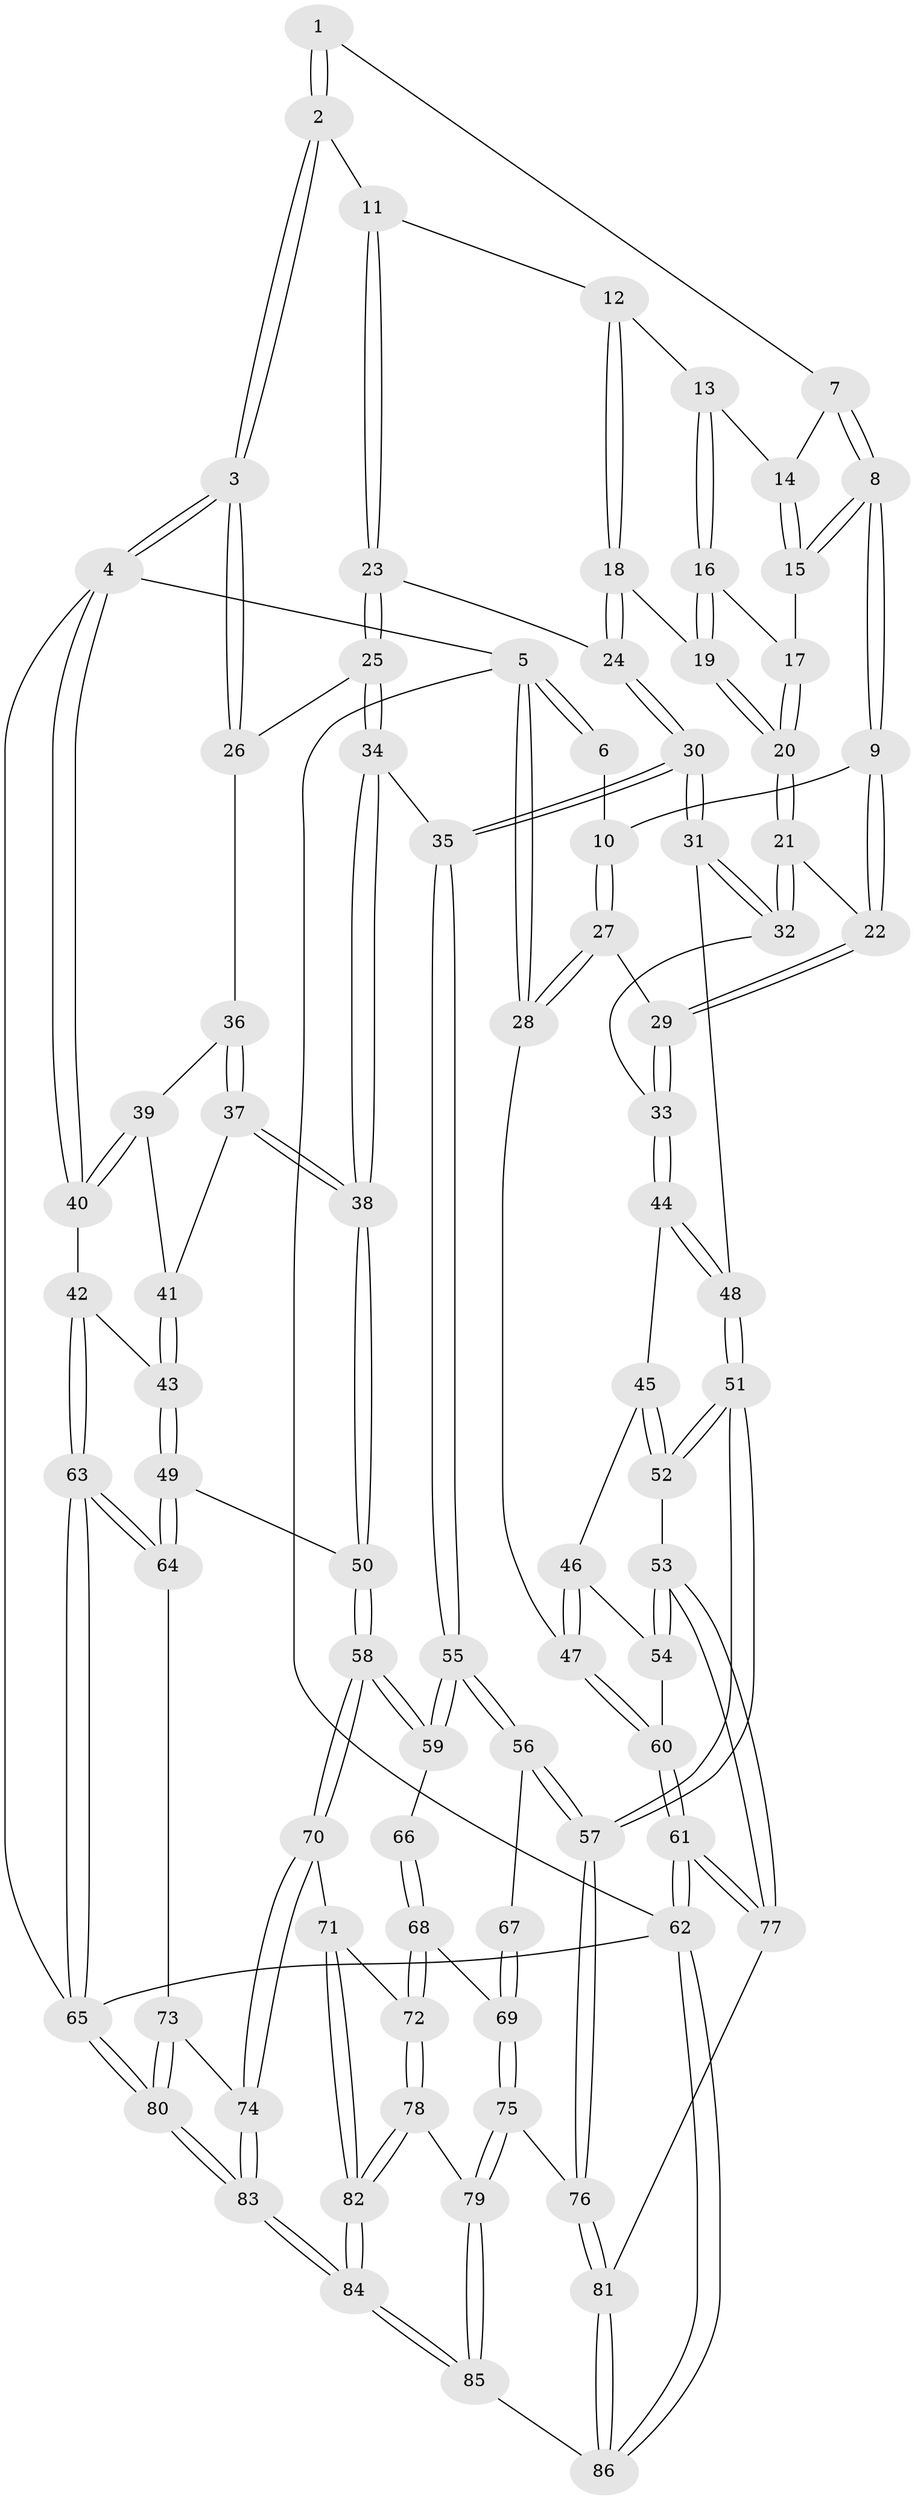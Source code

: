 // Generated by graph-tools (version 1.1) at 2025/38/03/09/25 02:38:53]
// undirected, 86 vertices, 212 edges
graph export_dot {
graph [start="1"]
  node [color=gray90,style=filled];
  1 [pos="+0.45081638158499093+0"];
  2 [pos="+0.5984574457796057+0"];
  3 [pos="+1+0"];
  4 [pos="+1+0"];
  5 [pos="+0+0"];
  6 [pos="+0.055052010983643235+0"];
  7 [pos="+0.3874676656423359+0"];
  8 [pos="+0.26554554665036767+0.11210812272812751"];
  9 [pos="+0.19761653516687994+0.156157150300632"];
  10 [pos="+0.1776539049575582+0.1439329733240682"];
  11 [pos="+0.6219481846965494+0"];
  12 [pos="+0.46000080323641973+0.11624688139996674"];
  13 [pos="+0.4193471192826648+0.12317616280210687"];
  14 [pos="+0.3968838762371622+0.11045275648580552"];
  15 [pos="+0.33980081580359917+0.12207079840029009"];
  16 [pos="+0.41138957259178616+0.14383765387643418"];
  17 [pos="+0.3841380113627155+0.1659248156805612"];
  18 [pos="+0.4608075397272944+0.24575534357150985"];
  19 [pos="+0.4468913638553441+0.24605441869400882"];
  20 [pos="+0.3750176597240049+0.25917855480927565"];
  21 [pos="+0.370839957660457+0.261057378919405"];
  22 [pos="+0.2036228978690654+0.17098694935367698"];
  23 [pos="+0.7053492630775252+0.17245847495740976"];
  24 [pos="+0.518753208038777+0.26385894357612694"];
  25 [pos="+0.7383655004577353+0.19861227497539377"];
  26 [pos="+0.7758495071042487+0.21099336644719688"];
  27 [pos="+0+0.19557605847586695"];
  28 [pos="+0+0.19475837166950138"];
  29 [pos="+0.17422580120657238+0.3802717864409243"];
  30 [pos="+0.49223247062535513+0.46164790150070717"];
  31 [pos="+0.4150217067660414+0.4404898177829671"];
  32 [pos="+0.3586615381409801+0.33210941250130166"];
  33 [pos="+0.17537861496598856+0.3878638251076923"];
  34 [pos="+0.6112243190747274+0.4610178325399862"];
  35 [pos="+0.5046779749397188+0.47471570704189736"];
  36 [pos="+0.7852003852637287+0.21885377006255188"];
  37 [pos="+0.7928326969185122+0.4589127324970623"];
  38 [pos="+0.7610090167505861+0.5608612958141982"];
  39 [pos="+0.9213543033777675+0.2657842467155877"];
  40 [pos="+1+0.27737019834625376"];
  41 [pos="+0.9105471137044269+0.42999250560643654"];
  42 [pos="+1+0.5152285870742653"];
  43 [pos="+0.9880290102959679+0.5494664528544567"];
  44 [pos="+0.1723093569326871+0.4036304245428665"];
  45 [pos="+0.10684149437842065+0.4491393721772653"];
  46 [pos="+0.05345246370190022+0.46585308390624397"];
  47 [pos="+0+0.44845533950421296"];
  48 [pos="+0.2813696967126971+0.4966541737050142"];
  49 [pos="+0.8328400106279066+0.634778717649126"];
  50 [pos="+0.7866264099540892+0.6246198515249289"];
  51 [pos="+0.2806102068210918+0.7347306696760632"];
  52 [pos="+0.22432032256028475+0.7386593784743021"];
  53 [pos="+0.19932565536990085+0.7452517934021569"];
  54 [pos="+0.08126802321771333+0.6296104348627589"];
  55 [pos="+0.4860784046797196+0.6178896557998567"];
  56 [pos="+0.43312579934377077+0.6711767692600329"];
  57 [pos="+0.313459132355382+0.74850928510465"];
  58 [pos="+0.7307224830345852+0.6717781465897003"];
  59 [pos="+0.6723187209978237+0.6804102468738337"];
  60 [pos="+0+0.613737493394738"];
  61 [pos="+0+1"];
  62 [pos="+0+1"];
  63 [pos="+1+0.8934212405153312"];
  64 [pos="+0.9246213035409008+0.7810282498594905"];
  65 [pos="+1+1"];
  66 [pos="+0.629023795414847+0.7306145611215784"];
  67 [pos="+0.5542982814779772+0.7591947586740597"];
  68 [pos="+0.5931720851640326+0.8513223025442644"];
  69 [pos="+0.5466606933765704+0.8314234656362285"];
  70 [pos="+0.7208402377125805+0.872543733738097"];
  71 [pos="+0.6256453779462048+0.8714827826174357"];
  72 [pos="+0.597655754487818+0.856712315425352"];
  73 [pos="+0.8789324282035212+0.8466243523864178"];
  74 [pos="+0.7673332771150987+0.9278186061171017"];
  75 [pos="+0.4567866290417178+0.8372178891051885"];
  76 [pos="+0.3360366152057235+0.7919808826634258"];
  77 [pos="+0.11013882046487+0.8074031361787369"];
  78 [pos="+0.53453282663775+0.9322975111941193"];
  79 [pos="+0.5153205591217461+0.9370775859038579"];
  80 [pos="+1+1"];
  81 [pos="+0.34587192386743476+1"];
  82 [pos="+0.5999524068617416+0.9682656240825405"];
  83 [pos="+0.7886599291877946+1"];
  84 [pos="+0.6769393149926672+1"];
  85 [pos="+0.3882314584205294+1"];
  86 [pos="+0.34966217251226156+1"];
  1 -- 2;
  1 -- 2;
  1 -- 7;
  2 -- 3;
  2 -- 3;
  2 -- 11;
  3 -- 4;
  3 -- 4;
  3 -- 26;
  3 -- 26;
  4 -- 5;
  4 -- 40;
  4 -- 40;
  4 -- 65;
  5 -- 6;
  5 -- 6;
  5 -- 28;
  5 -- 28;
  5 -- 62;
  6 -- 10;
  7 -- 8;
  7 -- 8;
  7 -- 14;
  8 -- 9;
  8 -- 9;
  8 -- 15;
  8 -- 15;
  9 -- 10;
  9 -- 22;
  9 -- 22;
  10 -- 27;
  10 -- 27;
  11 -- 12;
  11 -- 23;
  11 -- 23;
  12 -- 13;
  12 -- 18;
  12 -- 18;
  13 -- 14;
  13 -- 16;
  13 -- 16;
  14 -- 15;
  14 -- 15;
  15 -- 17;
  16 -- 17;
  16 -- 19;
  16 -- 19;
  17 -- 20;
  17 -- 20;
  18 -- 19;
  18 -- 24;
  18 -- 24;
  19 -- 20;
  19 -- 20;
  20 -- 21;
  20 -- 21;
  21 -- 22;
  21 -- 32;
  21 -- 32;
  22 -- 29;
  22 -- 29;
  23 -- 24;
  23 -- 25;
  23 -- 25;
  24 -- 30;
  24 -- 30;
  25 -- 26;
  25 -- 34;
  25 -- 34;
  26 -- 36;
  27 -- 28;
  27 -- 28;
  27 -- 29;
  28 -- 47;
  29 -- 33;
  29 -- 33;
  30 -- 31;
  30 -- 31;
  30 -- 35;
  30 -- 35;
  31 -- 32;
  31 -- 32;
  31 -- 48;
  32 -- 33;
  33 -- 44;
  33 -- 44;
  34 -- 35;
  34 -- 38;
  34 -- 38;
  35 -- 55;
  35 -- 55;
  36 -- 37;
  36 -- 37;
  36 -- 39;
  37 -- 38;
  37 -- 38;
  37 -- 41;
  38 -- 50;
  38 -- 50;
  39 -- 40;
  39 -- 40;
  39 -- 41;
  40 -- 42;
  41 -- 43;
  41 -- 43;
  42 -- 43;
  42 -- 63;
  42 -- 63;
  43 -- 49;
  43 -- 49;
  44 -- 45;
  44 -- 48;
  44 -- 48;
  45 -- 46;
  45 -- 52;
  45 -- 52;
  46 -- 47;
  46 -- 47;
  46 -- 54;
  47 -- 60;
  47 -- 60;
  48 -- 51;
  48 -- 51;
  49 -- 50;
  49 -- 64;
  49 -- 64;
  50 -- 58;
  50 -- 58;
  51 -- 52;
  51 -- 52;
  51 -- 57;
  51 -- 57;
  52 -- 53;
  53 -- 54;
  53 -- 54;
  53 -- 77;
  53 -- 77;
  54 -- 60;
  55 -- 56;
  55 -- 56;
  55 -- 59;
  55 -- 59;
  56 -- 57;
  56 -- 57;
  56 -- 67;
  57 -- 76;
  57 -- 76;
  58 -- 59;
  58 -- 59;
  58 -- 70;
  58 -- 70;
  59 -- 66;
  60 -- 61;
  60 -- 61;
  61 -- 62;
  61 -- 62;
  61 -- 77;
  61 -- 77;
  62 -- 86;
  62 -- 86;
  62 -- 65;
  63 -- 64;
  63 -- 64;
  63 -- 65;
  63 -- 65;
  64 -- 73;
  65 -- 80;
  65 -- 80;
  66 -- 68;
  66 -- 68;
  67 -- 69;
  67 -- 69;
  68 -- 69;
  68 -- 72;
  68 -- 72;
  69 -- 75;
  69 -- 75;
  70 -- 71;
  70 -- 74;
  70 -- 74;
  71 -- 72;
  71 -- 82;
  71 -- 82;
  72 -- 78;
  72 -- 78;
  73 -- 74;
  73 -- 80;
  73 -- 80;
  74 -- 83;
  74 -- 83;
  75 -- 76;
  75 -- 79;
  75 -- 79;
  76 -- 81;
  76 -- 81;
  77 -- 81;
  78 -- 79;
  78 -- 82;
  78 -- 82;
  79 -- 85;
  79 -- 85;
  80 -- 83;
  80 -- 83;
  81 -- 86;
  81 -- 86;
  82 -- 84;
  82 -- 84;
  83 -- 84;
  83 -- 84;
  84 -- 85;
  84 -- 85;
  85 -- 86;
}
